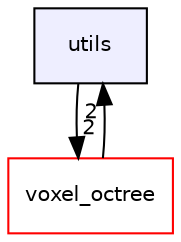 digraph "C:/Users/micce/projects/voxomap/utils" {
  compound=true
  node [ fontsize="10", fontname="Helvetica"];
  edge [ labelfontsize="10", labelfontname="Helvetica"];
  dir_cbdb8362360e11eafe2fa3bc74cf0ffd [shape=box, label="utils", style="filled", fillcolor="#eeeeff", pencolor="black", URL="dir_cbdb8362360e11eafe2fa3bc74cf0ffd.html"];
  dir_deecdb6ee08e90fdd2d58a704251e438 [shape=box label="voxel_octree" fillcolor="white" style="filled" color="red" URL="dir_deecdb6ee08e90fdd2d58a704251e438.html"];
  dir_cbdb8362360e11eafe2fa3bc74cf0ffd->dir_deecdb6ee08e90fdd2d58a704251e438 [headlabel="2", labeldistance=1.5 headhref="dir_000003_000004.html"];
  dir_deecdb6ee08e90fdd2d58a704251e438->dir_cbdb8362360e11eafe2fa3bc74cf0ffd [headlabel="2", labeldistance=1.5 headhref="dir_000004_000003.html"];
}
